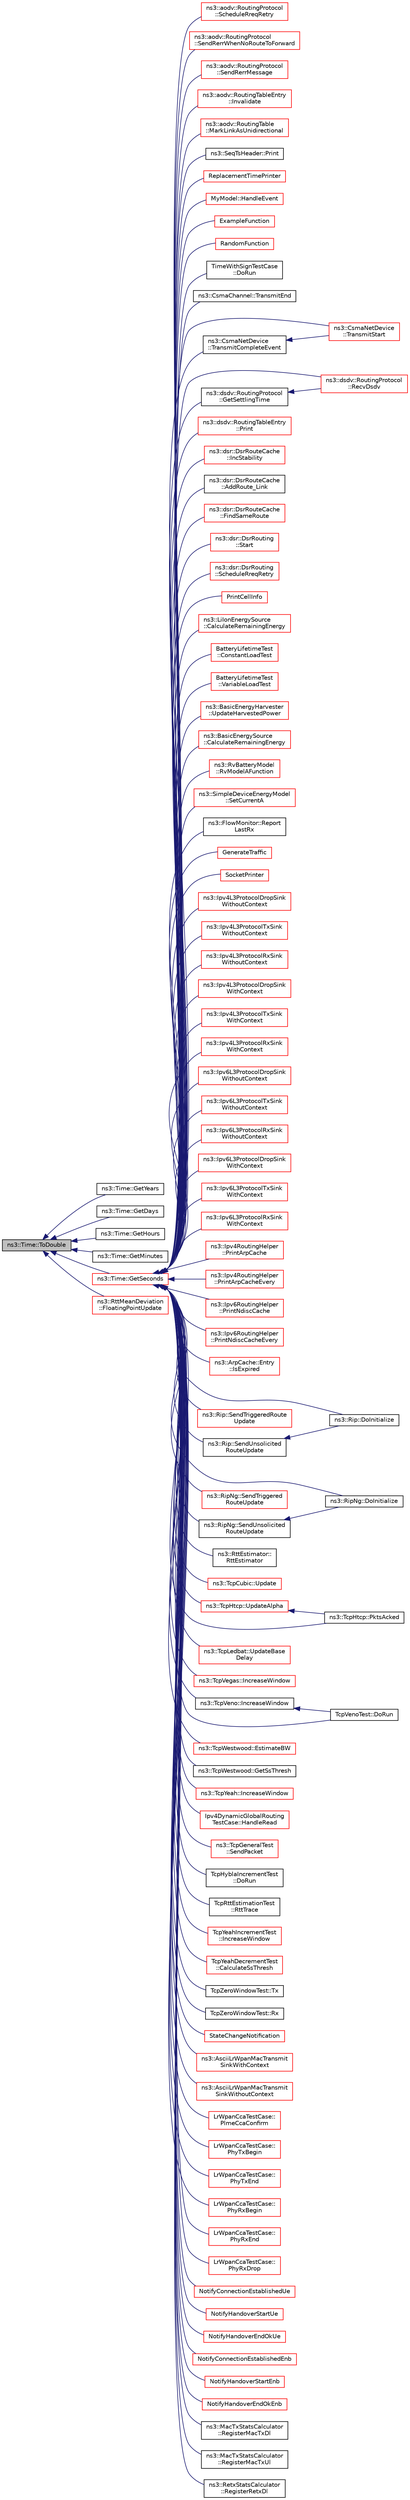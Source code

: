digraph "ns3::Time::ToDouble"
{
  edge [fontname="Helvetica",fontsize="10",labelfontname="Helvetica",labelfontsize="10"];
  node [fontname="Helvetica",fontsize="10",shape=record];
  rankdir="LR";
  Node1 [label="ns3::Time::ToDouble",height=0.2,width=0.4,color="black", fillcolor="grey75", style="filled", fontcolor="black"];
  Node1 -> Node2 [dir="back",color="midnightblue",fontsize="10",style="solid"];
  Node2 [label="ns3::Time::GetYears",height=0.2,width=0.4,color="black", fillcolor="white", style="filled",URL="$dc/d04/classns3_1_1Time.html#aa075cad5956a6074b90ed79ddf869a6c"];
  Node1 -> Node3 [dir="back",color="midnightblue",fontsize="10",style="solid"];
  Node3 [label="ns3::Time::GetDays",height=0.2,width=0.4,color="black", fillcolor="white", style="filled",URL="$dc/d04/classns3_1_1Time.html#ac9253ea7519b3780fb6db3ff81efbcd6"];
  Node1 -> Node4 [dir="back",color="midnightblue",fontsize="10",style="solid"];
  Node4 [label="ns3::Time::GetHours",height=0.2,width=0.4,color="black", fillcolor="white", style="filled",URL="$dc/d04/classns3_1_1Time.html#ab63a464701fb20020450eeb60158740a"];
  Node1 -> Node5 [dir="back",color="midnightblue",fontsize="10",style="solid"];
  Node5 [label="ns3::Time::GetMinutes",height=0.2,width=0.4,color="black", fillcolor="white", style="filled",URL="$dc/d04/classns3_1_1Time.html#abc2acc50a5594050d6869f5dfd83f57c"];
  Node1 -> Node6 [dir="back",color="midnightblue",fontsize="10",style="solid"];
  Node6 [label="ns3::Time::GetSeconds",height=0.2,width=0.4,color="red", fillcolor="white", style="filled",URL="$dc/d04/classns3_1_1Time.html#a8f20d5c3b0902d7b4320982f340b57c8"];
  Node6 -> Node7 [dir="back",color="midnightblue",fontsize="10",style="solid"];
  Node7 [label="ns3::aodv::RoutingProtocol\l::ScheduleRreqRetry",height=0.2,width=0.4,color="red", fillcolor="white", style="filled",URL="$db/dd0/classns3_1_1aodv_1_1RoutingProtocol.html#a85e17b36131d0582099347a4379bef11"];
  Node6 -> Node8 [dir="back",color="midnightblue",fontsize="10",style="solid"];
  Node8 [label="ns3::aodv::RoutingProtocol\l::SendRerrWhenNoRouteToForward",height=0.2,width=0.4,color="red", fillcolor="white", style="filled",URL="$db/dd0/classns3_1_1aodv_1_1RoutingProtocol.html#aa8b4c8c3811348aa19e76218523796af"];
  Node6 -> Node9 [dir="back",color="midnightblue",fontsize="10",style="solid"];
  Node9 [label="ns3::aodv::RoutingProtocol\l::SendRerrMessage",height=0.2,width=0.4,color="red", fillcolor="white", style="filled",URL="$db/dd0/classns3_1_1aodv_1_1RoutingProtocol.html#abc216040fe7b7ac100ea7bf2ce9a0bdb",tooltip="Forward RERR. "];
  Node6 -> Node10 [dir="back",color="midnightblue",fontsize="10",style="solid"];
  Node10 [label="ns3::aodv::RoutingTableEntry\l::Invalidate",height=0.2,width=0.4,color="red", fillcolor="white", style="filled",URL="$d7/d69/classns3_1_1aodv_1_1RoutingTableEntry.html#a828a495f05feac45830d398ad0704e5f",tooltip="Mark entry as \"down\" (i.e. disable it) "];
  Node6 -> Node11 [dir="back",color="midnightblue",fontsize="10",style="solid"];
  Node11 [label="ns3::aodv::RoutingTable\l::MarkLinkAsUnidirectional",height=0.2,width=0.4,color="red", fillcolor="white", style="filled",URL="$de/d42/classns3_1_1aodv_1_1RoutingTable.html#ae82d9009d8a05047561df8896c4c4d57"];
  Node6 -> Node12 [dir="back",color="midnightblue",fontsize="10",style="solid"];
  Node12 [label="ns3::SeqTsHeader::Print",height=0.2,width=0.4,color="black", fillcolor="white", style="filled",URL="$d7/dd7/classns3_1_1SeqTsHeader.html#a4a0dbf841eadb346d436ef57c28a4636"];
  Node6 -> Node13 [dir="back",color="midnightblue",fontsize="10",style="solid"];
  Node13 [label="ReplacementTimePrinter",height=0.2,width=0.4,color="red", fillcolor="white", style="filled",URL="$dd/d8e/sample-log-time-format_8cc.html#a88ecb1122aacd8f4e9f8a7c8319dc180"];
  Node6 -> Node14 [dir="back",color="midnightblue",fontsize="10",style="solid"];
  Node14 [label="MyModel::HandleEvent",height=0.2,width=0.4,color="red", fillcolor="white", style="filled",URL="$d5/da6/classMyModel.html#ab922ec537229c1478f22fdca05410f29"];
  Node6 -> Node15 [dir="back",color="midnightblue",fontsize="10",style="solid"];
  Node15 [label="ExampleFunction",height=0.2,width=0.4,color="red", fillcolor="white", style="filled",URL="$da/d5a/sample-simulator_8cc.html#a445145225afdfd0a7f9ec1780b5cd49d"];
  Node6 -> Node16 [dir="back",color="midnightblue",fontsize="10",style="solid"];
  Node16 [label="RandomFunction",height=0.2,width=0.4,color="red", fillcolor="white", style="filled",URL="$da/d5a/sample-simulator_8cc.html#a935efb5a8a96132ec1ba8bd67487b97b"];
  Node6 -> Node17 [dir="back",color="midnightblue",fontsize="10",style="solid"];
  Node17 [label="TimeWithSignTestCase\l::DoRun",height=0.2,width=0.4,color="black", fillcolor="white", style="filled",URL="$df/dfc/classTimeWithSignTestCase.html#a03309451e3cb122b3f7dec63070549b2",tooltip="Implementation to actually run this TestCase. "];
  Node6 -> Node18 [dir="back",color="midnightblue",fontsize="10",style="solid"];
  Node18 [label="ns3::CsmaChannel::TransmitEnd",height=0.2,width=0.4,color="black", fillcolor="white", style="filled",URL="$de/d86/classns3_1_1CsmaChannel.html#a720272c5f63d9bdd32d7ca43925ee6d2",tooltip="Indicates that the net device has finished transmitting the packet over the channel. "];
  Node6 -> Node19 [dir="back",color="midnightblue",fontsize="10",style="solid"];
  Node19 [label="ns3::CsmaNetDevice\l::TransmitStart",height=0.2,width=0.4,color="red", fillcolor="white", style="filled",URL="$d4/df2/classns3_1_1CsmaNetDevice.html#a4120db41aa1f41a5e1d59220b306f1e8"];
  Node6 -> Node20 [dir="back",color="midnightblue",fontsize="10",style="solid"];
  Node20 [label="ns3::CsmaNetDevice\l::TransmitCompleteEvent",height=0.2,width=0.4,color="black", fillcolor="white", style="filled",URL="$d4/df2/classns3_1_1CsmaNetDevice.html#a3f908850087739df8d27e1a7207261aa"];
  Node20 -> Node19 [dir="back",color="midnightblue",fontsize="10",style="solid"];
  Node6 -> Node21 [dir="back",color="midnightblue",fontsize="10",style="solid"];
  Node21 [label="ns3::dsdv::RoutingProtocol\l::RecvDsdv",height=0.2,width=0.4,color="red", fillcolor="white", style="filled",URL="$de/dca/classns3_1_1dsdv_1_1RoutingProtocol.html#ad27475d64bfd478b57d73f3cc08d4c99",tooltip="Receive and process dsdv control packet. "];
  Node6 -> Node22 [dir="back",color="midnightblue",fontsize="10",style="solid"];
  Node22 [label="ns3::dsdv::RoutingProtocol\l::GetSettlingTime",height=0.2,width=0.4,color="black", fillcolor="white", style="filled",URL="$de/dca/classns3_1_1dsdv_1_1RoutingProtocol.html#a83244927636fd12b775ebdbe0b334e68"];
  Node22 -> Node21 [dir="back",color="midnightblue",fontsize="10",style="solid"];
  Node6 -> Node23 [dir="back",color="midnightblue",fontsize="10",style="solid"];
  Node23 [label="ns3::dsdv::RoutingTableEntry\l::Print",height=0.2,width=0.4,color="red", fillcolor="white", style="filled",URL="$d0/d36/classns3_1_1dsdv_1_1RoutingTableEntry.html#a9265d9edd111ba791855b81101f82eb5"];
  Node6 -> Node24 [dir="back",color="midnightblue",fontsize="10",style="solid"];
  Node24 [label="ns3::dsr::DsrRouteCache\l::IncStability",height=0.2,width=0.4,color="red", fillcolor="white", style="filled",URL="$df/d3d/classns3_1_1dsr_1_1DsrRouteCache.html#aa638a140150404cc82a5937bcc622395",tooltip="increase the stability of the node "];
  Node6 -> Node25 [dir="back",color="midnightblue",fontsize="10",style="solid"];
  Node25 [label="ns3::dsr::DsrRouteCache\l::AddRoute_Link",height=0.2,width=0.4,color="black", fillcolor="white", style="filled",URL="$df/d3d/classns3_1_1dsr_1_1DsrRouteCache.html#a75cc32c929563b2a44ad73b2fda9c577"];
  Node6 -> Node26 [dir="back",color="midnightblue",fontsize="10",style="solid"];
  Node26 [label="ns3::dsr::DsrRouteCache\l::FindSameRoute",height=0.2,width=0.4,color="red", fillcolor="white", style="filled",URL="$df/d3d/classns3_1_1dsr_1_1DsrRouteCache.html#a881db5104e9bb9b45e4ec836b0a802da",tooltip="Find the same route in the route cache. "];
  Node6 -> Node27 [dir="back",color="midnightblue",fontsize="10",style="solid"];
  Node27 [label="ns3::dsr::DsrRouting\l::Start",height=0.2,width=0.4,color="red", fillcolor="white", style="filled",URL="$df/d32/classns3_1_1dsr_1_1DsrRouting.html#aa97c9bcf61e5623297563965740a8559"];
  Node6 -> Node28 [dir="back",color="midnightblue",fontsize="10",style="solid"];
  Node28 [label="ns3::dsr::DsrRouting\l::ScheduleRreqRetry",height=0.2,width=0.4,color="red", fillcolor="white", style="filled",URL="$df/d32/classns3_1_1dsr_1_1DsrRouting.html#a056b38f3af6c2992be89b8fc5cb15448",tooltip="Schedule the route request retry. "];
  Node6 -> Node29 [dir="back",color="midnightblue",fontsize="10",style="solid"];
  Node29 [label="PrintCellInfo",height=0.2,width=0.4,color="red", fillcolor="white", style="filled",URL="$df/d15/examples_2li-ion-energy-source_8cc.html#a5a233214e03143292862c2a936b073eb"];
  Node6 -> Node30 [dir="back",color="midnightblue",fontsize="10",style="solid"];
  Node30 [label="ns3::LiIonEnergySource\l::CalculateRemainingEnergy",height=0.2,width=0.4,color="red", fillcolor="white", style="filled",URL="$dd/d9d/classns3_1_1LiIonEnergySource.html#a7df49ec678488cab1e5d57a2ee7e3ddb"];
  Node6 -> Node31 [dir="back",color="midnightblue",fontsize="10",style="solid"];
  Node31 [label="BatteryLifetimeTest\l::ConstantLoadTest",height=0.2,width=0.4,color="red", fillcolor="white", style="filled",URL="$dd/d15/classBatteryLifetimeTest.html#a5cfb6c588872035454feb525491b1d52"];
  Node6 -> Node32 [dir="back",color="midnightblue",fontsize="10",style="solid"];
  Node32 [label="BatteryLifetimeTest\l::VariableLoadTest",height=0.2,width=0.4,color="red", fillcolor="white", style="filled",URL="$dd/d15/classBatteryLifetimeTest.html#aa6d0fb55387831f97d9834c47abfd669"];
  Node6 -> Node33 [dir="back",color="midnightblue",fontsize="10",style="solid"];
  Node33 [label="ns3::BasicEnergyHarvester\l::UpdateHarvestedPower",height=0.2,width=0.4,color="red", fillcolor="white", style="filled",URL="$d5/df9/classns3_1_1BasicEnergyHarvester.html#aa1a0d934e9024f469a6b06b3b960f34e"];
  Node6 -> Node34 [dir="back",color="midnightblue",fontsize="10",style="solid"];
  Node34 [label="ns3::BasicEnergySource\l::CalculateRemainingEnergy",height=0.2,width=0.4,color="red", fillcolor="white", style="filled",URL="$d1/db4/classns3_1_1BasicEnergySource.html#adae3ce4cc2dbead3d27ae5eafaa7126b"];
  Node6 -> Node35 [dir="back",color="midnightblue",fontsize="10",style="solid"];
  Node35 [label="ns3::RvBatteryModel\l::RvModelAFunction",height=0.2,width=0.4,color="red", fillcolor="white", style="filled",URL="$db/db8/classns3_1_1RvBatteryModel.html#ab3bf9607642772fb56445a23e654626b",tooltip="RV model A function. "];
  Node6 -> Node36 [dir="back",color="midnightblue",fontsize="10",style="solid"];
  Node36 [label="ns3::SimpleDeviceEnergyModel\l::SetCurrentA",height=0.2,width=0.4,color="red", fillcolor="white", style="filled",URL="$d4/dca/classns3_1_1SimpleDeviceEnergyModel.html#a545d64c4f11c9ad2a4e37e48b27fb744"];
  Node6 -> Node37 [dir="back",color="midnightblue",fontsize="10",style="solid"];
  Node37 [label="ns3::FlowMonitor::Report\lLastRx",height=0.2,width=0.4,color="black", fillcolor="white", style="filled",URL="$d7/d39/classns3_1_1FlowMonitor.html#a534535fd498067cae4f774ba701e5d47"];
  Node6 -> Node38 [dir="back",color="midnightblue",fontsize="10",style="solid"];
  Node38 [label="GenerateTraffic",height=0.2,width=0.4,color="red", fillcolor="white", style="filled",URL="$d9/d41/main-simple_8cc.html#a56b0a2c40ec28496e4ff380c68b676f3"];
  Node6 -> Node39 [dir="back",color="midnightblue",fontsize="10",style="solid"];
  Node39 [label="SocketPrinter",height=0.2,width=0.4,color="red", fillcolor="white", style="filled",URL="$d9/d41/main-simple_8cc.html#acce2c9a2db7d3bf40642912ba18879a2"];
  Node6 -> Node40 [dir="back",color="midnightblue",fontsize="10",style="solid"];
  Node40 [label="ns3::Ipv4L3ProtocolDropSink\lWithoutContext",height=0.2,width=0.4,color="red", fillcolor="white", style="filled",URL="$d7/d2e/namespacens3.html#aa6faccffe4e7ec3e0a1f5ea80ed7f81d",tooltip="Sync function for IPv4 dropped packet - Ascii output. "];
  Node6 -> Node41 [dir="back",color="midnightblue",fontsize="10",style="solid"];
  Node41 [label="ns3::Ipv4L3ProtocolTxSink\lWithoutContext",height=0.2,width=0.4,color="red", fillcolor="white", style="filled",URL="$d7/d2e/namespacens3.html#ae08dabf17f5254377bcce237263a3c4d",tooltip="Sync function for IPv4 transmitted packet - Ascii output. "];
  Node6 -> Node42 [dir="back",color="midnightblue",fontsize="10",style="solid"];
  Node42 [label="ns3::Ipv4L3ProtocolRxSink\lWithoutContext",height=0.2,width=0.4,color="red", fillcolor="white", style="filled",URL="$d7/d2e/namespacens3.html#ab7f559cb75bca820ec86b2be4523b8bf",tooltip="Sync function for IPv4 received packet - Ascii output. "];
  Node6 -> Node43 [dir="back",color="midnightblue",fontsize="10",style="solid"];
  Node43 [label="ns3::Ipv4L3ProtocolDropSink\lWithContext",height=0.2,width=0.4,color="red", fillcolor="white", style="filled",URL="$d7/d2e/namespacens3.html#ab731704e54609d989a8b5ab8790f5948",tooltip="Sync function for IPv4 dropped packet - Ascii output. "];
  Node6 -> Node44 [dir="back",color="midnightblue",fontsize="10",style="solid"];
  Node44 [label="ns3::Ipv4L3ProtocolTxSink\lWithContext",height=0.2,width=0.4,color="red", fillcolor="white", style="filled",URL="$d7/d2e/namespacens3.html#ae5c3b272528df0f20c90e9619ae8d4c1",tooltip="Sync function for IPv4 transmitted packet - Ascii output. "];
  Node6 -> Node45 [dir="back",color="midnightblue",fontsize="10",style="solid"];
  Node45 [label="ns3::Ipv4L3ProtocolRxSink\lWithContext",height=0.2,width=0.4,color="red", fillcolor="white", style="filled",URL="$d7/d2e/namespacens3.html#a861f020898d092a9027edf46576a4033",tooltip="Sync function for IPv4 received packet - Ascii output. "];
  Node6 -> Node46 [dir="back",color="midnightblue",fontsize="10",style="solid"];
  Node46 [label="ns3::Ipv6L3ProtocolDropSink\lWithoutContext",height=0.2,width=0.4,color="red", fillcolor="white", style="filled",URL="$d7/d2e/namespacens3.html#a7ced21c98bc6aea53aacc04207dcf51c",tooltip="Sync function for IPv6 dropped packet - Ascii output. "];
  Node6 -> Node47 [dir="back",color="midnightblue",fontsize="10",style="solid"];
  Node47 [label="ns3::Ipv6L3ProtocolTxSink\lWithoutContext",height=0.2,width=0.4,color="red", fillcolor="white", style="filled",URL="$d7/d2e/namespacens3.html#afefdbba2df6c6e8aaaf8cd04d4c65ed8",tooltip="Sync function for IPv6 transmitted packet - Ascii output. "];
  Node6 -> Node48 [dir="back",color="midnightblue",fontsize="10",style="solid"];
  Node48 [label="ns3::Ipv6L3ProtocolRxSink\lWithoutContext",height=0.2,width=0.4,color="red", fillcolor="white", style="filled",URL="$d7/d2e/namespacens3.html#afebee98eb19d40184517bb4806b90130",tooltip="Sync function for IPv6 received packet - Ascii output. "];
  Node6 -> Node49 [dir="back",color="midnightblue",fontsize="10",style="solid"];
  Node49 [label="ns3::Ipv6L3ProtocolDropSink\lWithContext",height=0.2,width=0.4,color="red", fillcolor="white", style="filled",URL="$d7/d2e/namespacens3.html#a4c8acaeda2989dceadb214af568d89a1",tooltip="Sync function for IPv6 dropped packet - Ascii output. "];
  Node6 -> Node50 [dir="back",color="midnightblue",fontsize="10",style="solid"];
  Node50 [label="ns3::Ipv6L3ProtocolTxSink\lWithContext",height=0.2,width=0.4,color="red", fillcolor="white", style="filled",URL="$d7/d2e/namespacens3.html#aaf7b2964128423d1fa02e622009b0e04",tooltip="Sync function for IPv6 transmitted packet - Ascii output. "];
  Node6 -> Node51 [dir="back",color="midnightblue",fontsize="10",style="solid"];
  Node51 [label="ns3::Ipv6L3ProtocolRxSink\lWithContext",height=0.2,width=0.4,color="red", fillcolor="white", style="filled",URL="$d7/d2e/namespacens3.html#a694eb22660f7c8a45732d834395e3900",tooltip="Sync function for IPv6 received packet - Ascii output. "];
  Node6 -> Node52 [dir="back",color="midnightblue",fontsize="10",style="solid"];
  Node52 [label="ns3::Ipv4RoutingHelper\l::PrintArpCache",height=0.2,width=0.4,color="red", fillcolor="white", style="filled",URL="$df/d4e/classns3_1_1Ipv4RoutingHelper.html#ae2bcc2aced34f45479b388fa16761e85",tooltip="prints the neighbor cache of a node. "];
  Node6 -> Node53 [dir="back",color="midnightblue",fontsize="10",style="solid"];
  Node53 [label="ns3::Ipv4RoutingHelper\l::PrintArpCacheEvery",height=0.2,width=0.4,color="red", fillcolor="white", style="filled",URL="$df/d4e/classns3_1_1Ipv4RoutingHelper.html#a34f51ee22efe6ae308e4843741e80388",tooltip="prints the neighbor cache of a node at regular intervals specified by user. "];
  Node6 -> Node54 [dir="back",color="midnightblue",fontsize="10",style="solid"];
  Node54 [label="ns3::Ipv6RoutingHelper\l::PrintNdiscCache",height=0.2,width=0.4,color="red", fillcolor="white", style="filled",URL="$d1/d7a/classns3_1_1Ipv6RoutingHelper.html#a582eac0a7c42f77cdc5b8319f1c25897",tooltip="prints the neighbor cache of a node. "];
  Node6 -> Node55 [dir="back",color="midnightblue",fontsize="10",style="solid"];
  Node55 [label="ns3::Ipv6RoutingHelper\l::PrintNdiscCacheEvery",height=0.2,width=0.4,color="red", fillcolor="white", style="filled",URL="$d1/d7a/classns3_1_1Ipv6RoutingHelper.html#a6b83234c9aa93f14576ba9f12c87a64b",tooltip="prints the neighbor cache of a node at regular intervals specified by user. "];
  Node6 -> Node56 [dir="back",color="midnightblue",fontsize="10",style="solid"];
  Node56 [label="ns3::ArpCache::Entry\l::IsExpired",height=0.2,width=0.4,color="red", fillcolor="white", style="filled",URL="$d9/d44/classns3_1_1ArpCache_1_1Entry.html#ae21ad77ad15e1b8e008f81f8eab30d09"];
  Node6 -> Node57 [dir="back",color="midnightblue",fontsize="10",style="solid"];
  Node57 [label="ns3::Rip::DoInitialize",height=0.2,width=0.4,color="black", fillcolor="white", style="filled",URL="$d7/d2b/classns3_1_1Rip.html#a622ec450ec78945f81986b64ce3dcbed"];
  Node6 -> Node58 [dir="back",color="midnightblue",fontsize="10",style="solid"];
  Node58 [label="ns3::Rip::SendTriggeredRoute\lUpdate",height=0.2,width=0.4,color="red", fillcolor="white", style="filled",URL="$d7/d2b/classns3_1_1Rip.html#aee5d3efe6b4dbcd128018f49b981fd7c",tooltip="Send Triggered Routing Updates on all interfaces. "];
  Node6 -> Node59 [dir="back",color="midnightblue",fontsize="10",style="solid"];
  Node59 [label="ns3::Rip::SendUnsolicited\lRouteUpdate",height=0.2,width=0.4,color="black", fillcolor="white", style="filled",URL="$d7/d2b/classns3_1_1Rip.html#aea59ff20475f09e1783bc37d5a8531c0",tooltip="Send Unsolicited Routing Updates on all interfaces. "];
  Node59 -> Node57 [dir="back",color="midnightblue",fontsize="10",style="solid"];
  Node6 -> Node60 [dir="back",color="midnightblue",fontsize="10",style="solid"];
  Node60 [label="ns3::RipNg::DoInitialize",height=0.2,width=0.4,color="black", fillcolor="white", style="filled",URL="$da/d75/classns3_1_1RipNg.html#a81a7056d4a1d1afc266181406f5dbf64"];
  Node6 -> Node61 [dir="back",color="midnightblue",fontsize="10",style="solid"];
  Node61 [label="ns3::RipNg::SendTriggered\lRouteUpdate",height=0.2,width=0.4,color="red", fillcolor="white", style="filled",URL="$da/d75/classns3_1_1RipNg.html#ad7a8e445116b3dd8cdd1d50366787c66",tooltip="Send Triggered Routing Updates on all interfaces. "];
  Node6 -> Node62 [dir="back",color="midnightblue",fontsize="10",style="solid"];
  Node62 [label="ns3::RipNg::SendUnsolicited\lRouteUpdate",height=0.2,width=0.4,color="black", fillcolor="white", style="filled",URL="$da/d75/classns3_1_1RipNg.html#af4dc944e60808380f6c5af16bf867fdc",tooltip="Send Unsolicited Routing Updates on all interfaces. "];
  Node62 -> Node60 [dir="back",color="midnightblue",fontsize="10",style="solid"];
  Node6 -> Node63 [dir="back",color="midnightblue",fontsize="10",style="solid"];
  Node63 [label="ns3::RttEstimator::\lRttEstimator",height=0.2,width=0.4,color="black", fillcolor="white", style="filled",URL="$da/d1f/classns3_1_1RttEstimator.html#a86696ed57483bf9e19abbf6978c46581"];
  Node6 -> Node64 [dir="back",color="midnightblue",fontsize="10",style="solid"];
  Node64 [label="ns3::TcpCubic::Update",height=0.2,width=0.4,color="red", fillcolor="white", style="filled",URL="$d3/dc3/classns3_1_1TcpCubic.html#a1676df929585823efe488c35448c69e4",tooltip="Cubic window update after a new ack received. "];
  Node6 -> Node65 [dir="back",color="midnightblue",fontsize="10",style="solid"];
  Node65 [label="ns3::TcpHtcp::UpdateAlpha",height=0.2,width=0.4,color="red", fillcolor="white", style="filled",URL="$d0/d2c/classns3_1_1TcpHtcp.html#a2eefc9a29bf9747095c705066de9c7a3",tooltip="Updates the additive increase parameter for H-TCP. "];
  Node65 -> Node66 [dir="back",color="midnightblue",fontsize="10",style="solid"];
  Node66 [label="ns3::TcpHtcp::PktsAcked",height=0.2,width=0.4,color="black", fillcolor="white", style="filled",URL="$d0/d2c/classns3_1_1TcpHtcp.html#ad09157c644632f904b019423e0bf555b",tooltip="Timing information on received ACK. "];
  Node6 -> Node66 [dir="back",color="midnightblue",fontsize="10",style="solid"];
  Node6 -> Node67 [dir="back",color="midnightblue",fontsize="10",style="solid"];
  Node67 [label="ns3::TcpLedbat::UpdateBase\lDelay",height=0.2,width=0.4,color="red", fillcolor="white", style="filled",URL="$dc/d18/classns3_1_1TcpLedbat.html#a1a29435e96f584de98c293b4d640c9f0",tooltip="Update the base delay buffer. "];
  Node6 -> Node68 [dir="back",color="midnightblue",fontsize="10",style="solid"];
  Node68 [label="ns3::TcpVegas::IncreaseWindow",height=0.2,width=0.4,color="red", fillcolor="white", style="filled",URL="$da/d38/classns3_1_1TcpVegas.html#ae80e9ac677116dada43dacda0f98a8b6",tooltip="Adjust cwnd following Vegas linear increase/decrease algorithm. "];
  Node6 -> Node69 [dir="back",color="midnightblue",fontsize="10",style="solid"];
  Node69 [label="ns3::TcpVeno::IncreaseWindow",height=0.2,width=0.4,color="black", fillcolor="white", style="filled",URL="$df/d4d/classns3_1_1TcpVeno.html#a5865787a20ea7c2c8beee2df5cefcdaa",tooltip="Adjust cwnd following Veno additive increase algorithm. "];
  Node69 -> Node70 [dir="back",color="midnightblue",fontsize="10",style="solid"];
  Node70 [label="TcpVenoTest::DoRun",height=0.2,width=0.4,color="black", fillcolor="white", style="filled",URL="$db/d48/classTcpVenoTest.html#ac9a8c938515295419b597b999c724100",tooltip="Implementation to actually run this TestCase. "];
  Node6 -> Node71 [dir="back",color="midnightblue",fontsize="10",style="solid"];
  Node71 [label="ns3::TcpWestwood::EstimateBW",height=0.2,width=0.4,color="red", fillcolor="white", style="filled",URL="$de/d56/classns3_1_1TcpWestwood.html#a5c1377a1cca6cfc1c653e3591fd145ea"];
  Node6 -> Node72 [dir="back",color="midnightblue",fontsize="10",style="solid"];
  Node72 [label="ns3::TcpWestwood::GetSsThresh",height=0.2,width=0.4,color="black", fillcolor="white", style="filled",URL="$de/d56/classns3_1_1TcpWestwood.html#a9e3849fbc8244c5748e49ab2e8b149c4",tooltip="Get the slow start threshold after a loss event. "];
  Node6 -> Node73 [dir="back",color="midnightblue",fontsize="10",style="solid"];
  Node73 [label="ns3::TcpYeah::IncreaseWindow",height=0.2,width=0.4,color="red", fillcolor="white", style="filled",URL="$d5/d18/classns3_1_1TcpYeah.html#aa1efa60adbcb1dfad8d188deef7ed2ea",tooltip="Adjust cwnd following YeAH dual-mode algorithm. "];
  Node6 -> Node74 [dir="back",color="midnightblue",fontsize="10",style="solid"];
  Node74 [label="Ipv4DynamicGlobalRouting\lTestCase::HandleRead",height=0.2,width=0.4,color="red", fillcolor="white", style="filled",URL="$d1/d60/classIpv4DynamicGlobalRoutingTestCase.html#a8649588426821efe9b55de7883538be7"];
  Node6 -> Node75 [dir="back",color="midnightblue",fontsize="10",style="solid"];
  Node75 [label="ns3::TcpGeneralTest\l::SendPacket",height=0.2,width=0.4,color="red", fillcolor="white", style="filled",URL="$d2/dfd/classns3_1_1TcpGeneralTest.html#ab7a2d9e8e8258fb18760c802ffa11c7c",tooltip="Send packets to other endpoint. "];
  Node6 -> Node76 [dir="back",color="midnightblue",fontsize="10",style="solid"];
  Node76 [label="TcpHyblaIncrementTest\l::DoRun",height=0.2,width=0.4,color="black", fillcolor="white", style="filled",URL="$d9/d57/classTcpHyblaIncrementTest.html#a22a9600b99784b480e1b615803cf9b1c",tooltip="Implementation to actually run this TestCase. "];
  Node6 -> Node77 [dir="back",color="midnightblue",fontsize="10",style="solid"];
  Node77 [label="TcpRttEstimationTest\l::RttTrace",height=0.2,width=0.4,color="black", fillcolor="white", style="filled",URL="$dc/deb/classTcpRttEstimationTest.html#a6ee6478809b03802883fe70ff61a5816",tooltip="Rtt changes. "];
  Node6 -> Node70 [dir="back",color="midnightblue",fontsize="10",style="solid"];
  Node6 -> Node78 [dir="back",color="midnightblue",fontsize="10",style="solid"];
  Node78 [label="TcpYeahIncrementTest\l::IncreaseWindow",height=0.2,width=0.4,color="red", fillcolor="white", style="filled",URL="$d5/d18/classTcpYeahIncrementTest.html#a09968ca2fd878753b5cf736c1d918076",tooltip="Increases the TCP window. "];
  Node6 -> Node79 [dir="back",color="midnightblue",fontsize="10",style="solid"];
  Node79 [label="TcpYeahDecrementTest\l::CalculateSsThresh",height=0.2,width=0.4,color="red", fillcolor="white", style="filled",URL="$da/d80/classTcpYeahDecrementTest.html#ac718766c0cb1a19751cf1e4ad88f7d85",tooltip="Calculate the Slow Start threshold. "];
  Node6 -> Node80 [dir="back",color="midnightblue",fontsize="10",style="solid"];
  Node80 [label="TcpZeroWindowTest::Tx",height=0.2,width=0.4,color="black", fillcolor="white", style="filled",URL="$d1/db9/classTcpZeroWindowTest.html#a8ae4bc8d2e49f2678978253d1821201f",tooltip="Packet transmitted down to IP layer. "];
  Node6 -> Node81 [dir="back",color="midnightblue",fontsize="10",style="solid"];
  Node81 [label="TcpZeroWindowTest::Rx",height=0.2,width=0.4,color="black", fillcolor="white", style="filled",URL="$d1/db9/classTcpZeroWindowTest.html#a6cfbd4a866da415fbb1f6e7e55a2fda3",tooltip="Packet received from IP layer. "];
  Node6 -> Node82 [dir="back",color="midnightblue",fontsize="10",style="solid"];
  Node82 [label="StateChangeNotification",height=0.2,width=0.4,color="red", fillcolor="white", style="filled",URL="$da/db1/lr-wpan-data_8cc.html#aed2e31e36ab5372d8c92e97e5e4215ae"];
  Node6 -> Node83 [dir="back",color="midnightblue",fontsize="10",style="solid"];
  Node83 [label="ns3::AsciiLrWpanMacTransmit\lSinkWithContext",height=0.2,width=0.4,color="red", fillcolor="white", style="filled",URL="$d7/d2e/namespacens3.html#a33e8db15e30905da375f8fd84052eda5",tooltip="Output an ascii line representing the Transmit event (with context) "];
  Node6 -> Node84 [dir="back",color="midnightblue",fontsize="10",style="solid"];
  Node84 [label="ns3::AsciiLrWpanMacTransmit\lSinkWithoutContext",height=0.2,width=0.4,color="red", fillcolor="white", style="filled",URL="$d7/d2e/namespacens3.html#a55e2dfa7fb9d30fbc6c174df2f29b25e",tooltip="Output an ascii line representing the Transmit event (without context) "];
  Node6 -> Node85 [dir="back",color="midnightblue",fontsize="10",style="solid"];
  Node85 [label="LrWpanCcaTestCase::\lPlmeCcaConfirm",height=0.2,width=0.4,color="red", fillcolor="white", style="filled",URL="$d7/def/classLrWpanCcaTestCase.html#af740f571b9d8594701c82480c8ff9632",tooltip="Function called when PlmeCcaConfirm is hit. "];
  Node6 -> Node86 [dir="back",color="midnightblue",fontsize="10",style="solid"];
  Node86 [label="LrWpanCcaTestCase::\lPhyTxBegin",height=0.2,width=0.4,color="red", fillcolor="white", style="filled",URL="$d7/def/classLrWpanCcaTestCase.html#a23a0238970a4597eb0e6f90cd5a2f5f5",tooltip="Function called when PhyTxBegin is hit. "];
  Node6 -> Node87 [dir="back",color="midnightblue",fontsize="10",style="solid"];
  Node87 [label="LrWpanCcaTestCase::\lPhyTxEnd",height=0.2,width=0.4,color="red", fillcolor="white", style="filled",URL="$d7/def/classLrWpanCcaTestCase.html#a10eb0d8851c2e8de313448bb2da6fd30",tooltip="Function called when PhyTxEnd is hit. "];
  Node6 -> Node88 [dir="back",color="midnightblue",fontsize="10",style="solid"];
  Node88 [label="LrWpanCcaTestCase::\lPhyRxBegin",height=0.2,width=0.4,color="red", fillcolor="white", style="filled",URL="$d7/def/classLrWpanCcaTestCase.html#a7d236bfc6109f581582255227b8dee77",tooltip="Function called when PhyRxBegin is hit. "];
  Node6 -> Node89 [dir="back",color="midnightblue",fontsize="10",style="solid"];
  Node89 [label="LrWpanCcaTestCase::\lPhyRxEnd",height=0.2,width=0.4,color="red", fillcolor="white", style="filled",URL="$d7/def/classLrWpanCcaTestCase.html#aed133fe6504b326574ada94b6043abcf",tooltip="Function called when PhyRxEnd is hit. "];
  Node6 -> Node90 [dir="back",color="midnightblue",fontsize="10",style="solid"];
  Node90 [label="LrWpanCcaTestCase::\lPhyRxDrop",height=0.2,width=0.4,color="red", fillcolor="white", style="filled",URL="$d7/def/classLrWpanCcaTestCase.html#a302ae211f206663a114fcd5a07752d5c",tooltip="Function called when PhyRxDrop is hit. "];
  Node6 -> Node91 [dir="back",color="midnightblue",fontsize="10",style="solid"];
  Node91 [label="NotifyConnectionEstablishedUe",height=0.2,width=0.4,color="red", fillcolor="white", style="filled",URL="$d9/d9d/lena-x2-handover_8cc.html#a7b068dcdfdae75954b1d6a533108413e"];
  Node6 -> Node92 [dir="back",color="midnightblue",fontsize="10",style="solid"];
  Node92 [label="NotifyHandoverStartUe",height=0.2,width=0.4,color="red", fillcolor="white", style="filled",URL="$d9/d9d/lena-x2-handover_8cc.html#a86f5a4f1ce25b40b625682a16b714f03"];
  Node6 -> Node93 [dir="back",color="midnightblue",fontsize="10",style="solid"];
  Node93 [label="NotifyHandoverEndOkUe",height=0.2,width=0.4,color="red", fillcolor="white", style="filled",URL="$d9/d9d/lena-x2-handover_8cc.html#a62f1fe4dd47681ddfbff0249874e5653"];
  Node6 -> Node94 [dir="back",color="midnightblue",fontsize="10",style="solid"];
  Node94 [label="NotifyConnectionEstablishedEnb",height=0.2,width=0.4,color="red", fillcolor="white", style="filled",URL="$d9/d9d/lena-x2-handover_8cc.html#a9ebcea277a72efa6dbfd310068addf75"];
  Node6 -> Node95 [dir="back",color="midnightblue",fontsize="10",style="solid"];
  Node95 [label="NotifyHandoverStartEnb",height=0.2,width=0.4,color="red", fillcolor="white", style="filled",URL="$d9/d9d/lena-x2-handover_8cc.html#a98a48f4218409f1681fc99d3d070d8ee"];
  Node6 -> Node96 [dir="back",color="midnightblue",fontsize="10",style="solid"];
  Node96 [label="NotifyHandoverEndOkEnb",height=0.2,width=0.4,color="red", fillcolor="white", style="filled",URL="$d9/d9d/lena-x2-handover_8cc.html#aef8eb0154877f4690ac5062d7875d5f1"];
  Node6 -> Node97 [dir="back",color="midnightblue",fontsize="10",style="solid"];
  Node97 [label="ns3::MacTxStatsCalculator\l::RegisterMacTxDl",height=0.2,width=0.4,color="black", fillcolor="white", style="filled",URL="$d2/d6b/classns3_1_1MacTxStatsCalculator.html#a174df142b795fc82a71286051c5a8c1f"];
  Node6 -> Node98 [dir="back",color="midnightblue",fontsize="10",style="solid"];
  Node98 [label="ns3::MacTxStatsCalculator\l::RegisterMacTxUl",height=0.2,width=0.4,color="black", fillcolor="white", style="filled",URL="$d2/d6b/classns3_1_1MacTxStatsCalculator.html#a76fc5527347c5fe5f45e6c3934d11d43"];
  Node6 -> Node99 [dir="back",color="midnightblue",fontsize="10",style="solid"];
  Node99 [label="ns3::RetxStatsCalculator\l::RegisterRetxDl",height=0.2,width=0.4,color="black", fillcolor="white", style="filled",URL="$d6/d2f/classns3_1_1RetxStatsCalculator.html#aee169846a33a0ffa267c09eba98be0d4"];
  Node1 -> Node100 [dir="back",color="midnightblue",fontsize="10",style="solid"];
  Node100 [label="ns3::RttMeanDeviation\l::FloatingPointUpdate",height=0.2,width=0.4,color="red", fillcolor="white", style="filled",URL="$d5/d30/classns3_1_1RttMeanDeviation.html#a6d3dc77a91e8c9aa23d912f2574111db"];
}
